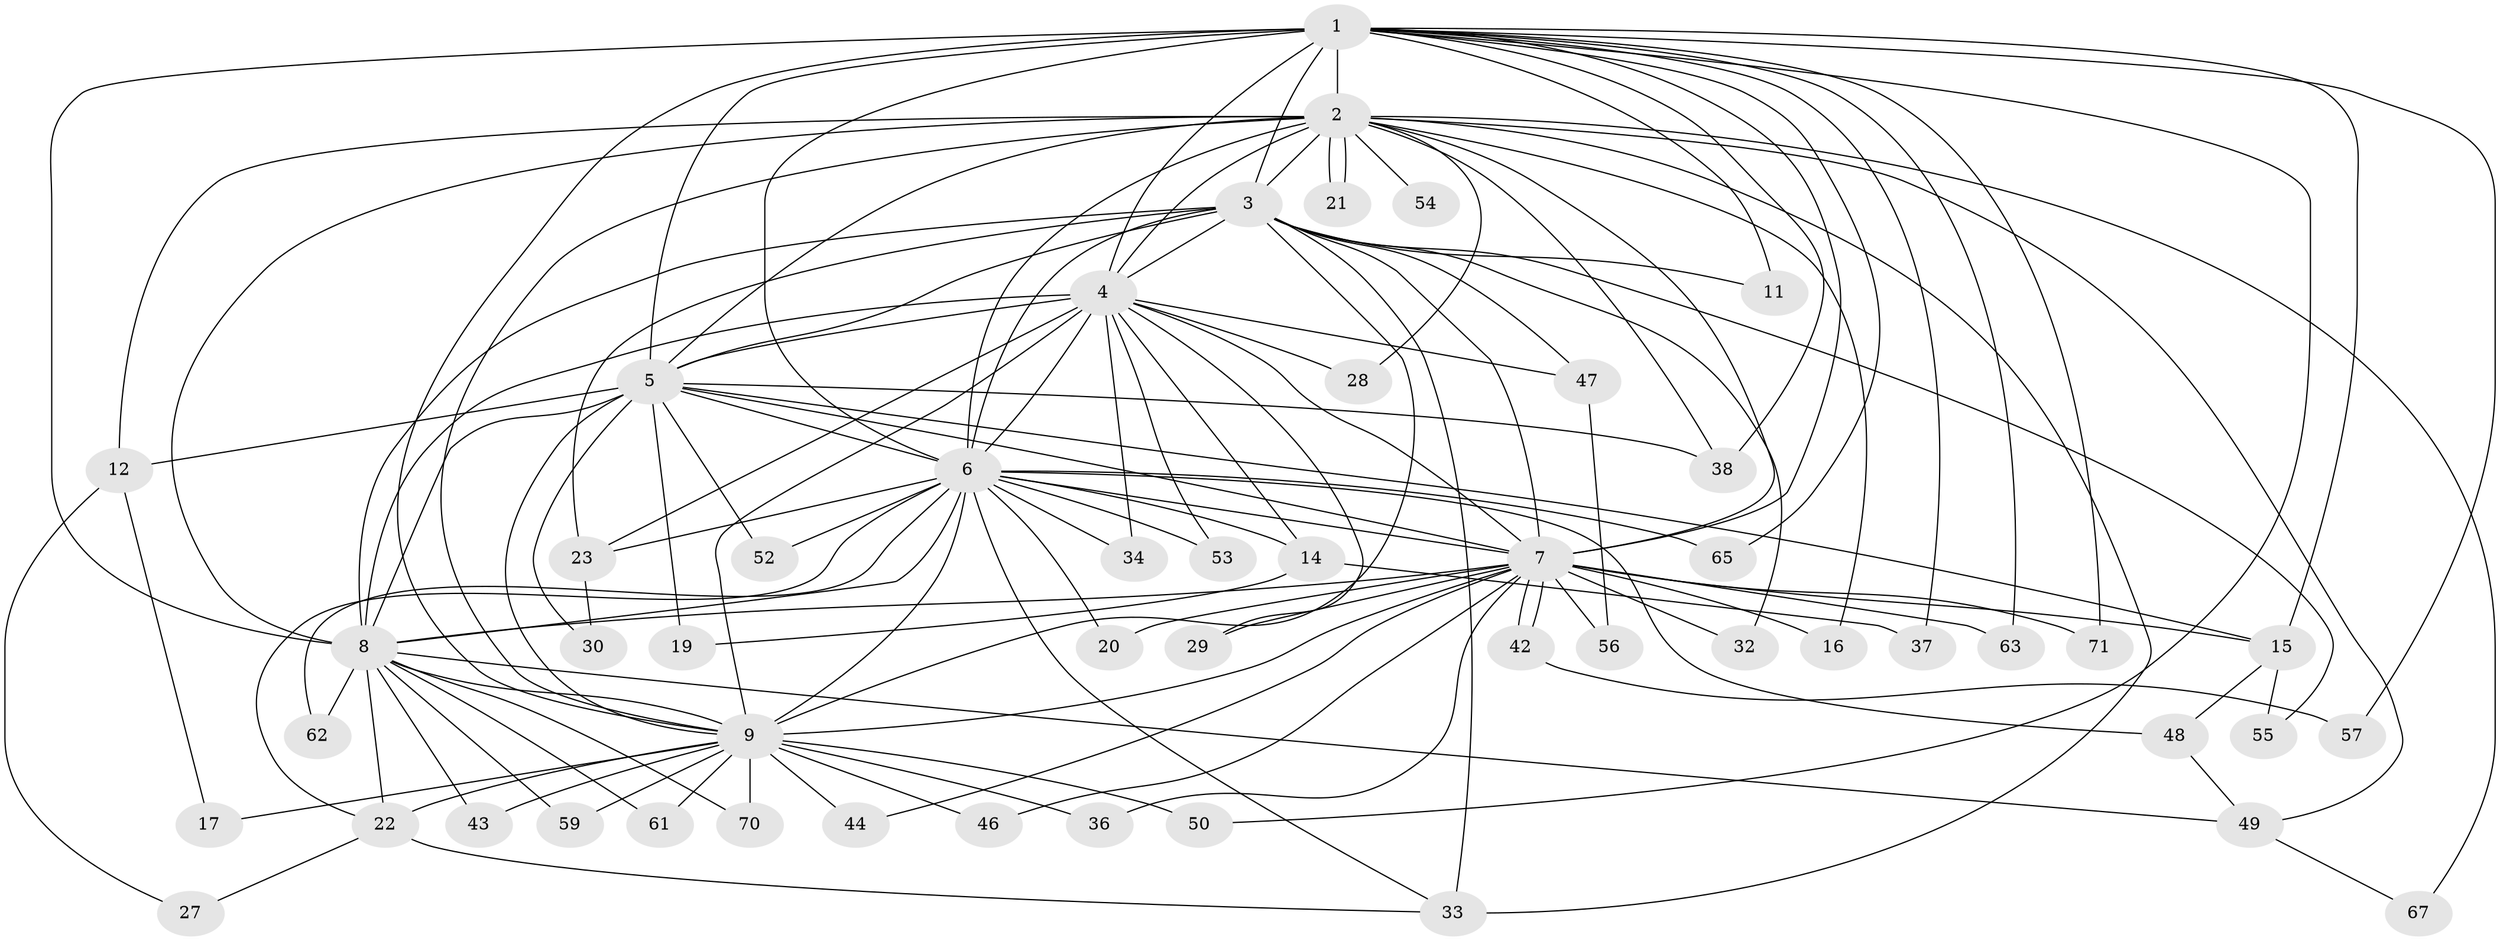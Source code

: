 // Generated by graph-tools (version 1.1) at 2025/51/02/27/25 19:51:49]
// undirected, 52 vertices, 128 edges
graph export_dot {
graph [start="1"]
  node [color=gray90,style=filled];
  1 [super="+31"];
  2 [super="+40"];
  3 [super="+68"];
  4 [super="+13"];
  5 [super="+24"];
  6 [super="+10"];
  7 [super="+35"];
  8 [super="+45"];
  9 [super="+18"];
  11;
  12 [super="+58"];
  14 [super="+39"];
  15 [super="+26"];
  16;
  17;
  19;
  20;
  21;
  22 [super="+51"];
  23 [super="+25"];
  27;
  28;
  29;
  30;
  32;
  33 [super="+41"];
  34;
  36;
  37;
  38 [super="+66"];
  42;
  43;
  44;
  46;
  47;
  48 [super="+69"];
  49 [super="+60"];
  50;
  52;
  53;
  54 [super="+64"];
  55;
  56;
  57;
  59;
  61;
  62;
  63;
  65;
  67;
  70;
  71;
  1 -- 2;
  1 -- 3;
  1 -- 4 [weight=2];
  1 -- 5;
  1 -- 6 [weight=3];
  1 -- 7;
  1 -- 8 [weight=2];
  1 -- 9;
  1 -- 11;
  1 -- 15;
  1 -- 37;
  1 -- 38;
  1 -- 50;
  1 -- 57;
  1 -- 63;
  1 -- 65;
  1 -- 71;
  2 -- 3;
  2 -- 4;
  2 -- 5 [weight=2];
  2 -- 6 [weight=2];
  2 -- 7;
  2 -- 8;
  2 -- 9;
  2 -- 12 [weight=2];
  2 -- 16;
  2 -- 21;
  2 -- 21;
  2 -- 28;
  2 -- 38;
  2 -- 49;
  2 -- 54 [weight=2];
  2 -- 67;
  2 -- 33;
  3 -- 4;
  3 -- 5;
  3 -- 6 [weight=2];
  3 -- 7;
  3 -- 8;
  3 -- 9;
  3 -- 11;
  3 -- 32;
  3 -- 47;
  3 -- 55;
  3 -- 33;
  3 -- 23;
  4 -- 5;
  4 -- 6 [weight=2];
  4 -- 7;
  4 -- 8;
  4 -- 9;
  4 -- 23;
  4 -- 28;
  4 -- 29;
  4 -- 34;
  4 -- 47;
  4 -- 53;
  4 -- 14;
  5 -- 6 [weight=2];
  5 -- 7;
  5 -- 8;
  5 -- 9;
  5 -- 12;
  5 -- 19;
  5 -- 30;
  5 -- 52;
  5 -- 38;
  5 -- 15;
  6 -- 7 [weight=2];
  6 -- 8 [weight=2];
  6 -- 9 [weight=3];
  6 -- 23;
  6 -- 53;
  6 -- 62;
  6 -- 33;
  6 -- 34;
  6 -- 65;
  6 -- 14;
  6 -- 48 [weight=2];
  6 -- 20;
  6 -- 52;
  6 -- 22;
  7 -- 8;
  7 -- 9;
  7 -- 15 [weight=2];
  7 -- 16;
  7 -- 20;
  7 -- 29;
  7 -- 32;
  7 -- 36;
  7 -- 42;
  7 -- 42;
  7 -- 44;
  7 -- 46;
  7 -- 56;
  7 -- 63;
  7 -- 71;
  8 -- 9;
  8 -- 43;
  8 -- 59;
  8 -- 61;
  8 -- 62;
  8 -- 70;
  8 -- 22;
  8 -- 49;
  9 -- 17;
  9 -- 22;
  9 -- 36;
  9 -- 44;
  9 -- 46;
  9 -- 61;
  9 -- 70;
  9 -- 50;
  9 -- 59;
  9 -- 43;
  12 -- 17;
  12 -- 27;
  14 -- 19;
  14 -- 37;
  15 -- 48;
  15 -- 55;
  22 -- 27;
  22 -- 33;
  23 -- 30;
  42 -- 57;
  47 -- 56;
  48 -- 49;
  49 -- 67;
}
